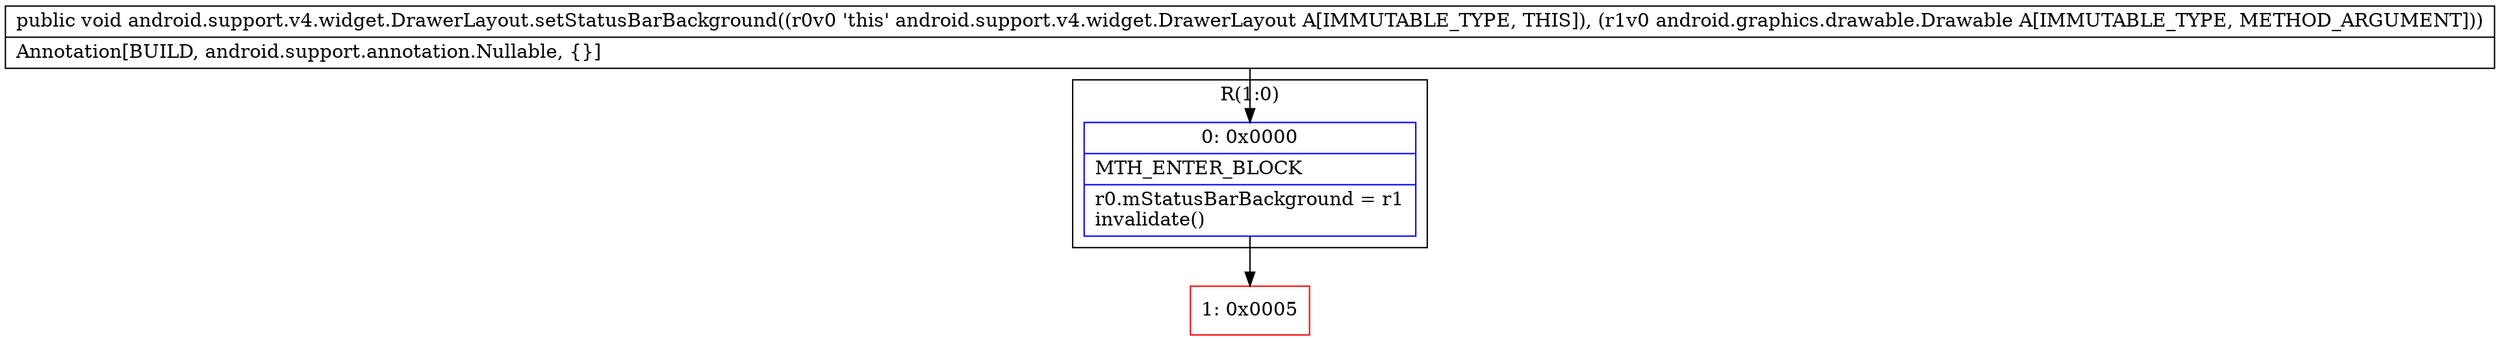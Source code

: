 digraph "CFG forandroid.support.v4.widget.DrawerLayout.setStatusBarBackground(Landroid\/graphics\/drawable\/Drawable;)V" {
subgraph cluster_Region_338231314 {
label = "R(1:0)";
node [shape=record,color=blue];
Node_0 [shape=record,label="{0\:\ 0x0000|MTH_ENTER_BLOCK\l|r0.mStatusBarBackground = r1\linvalidate()\l}"];
}
Node_1 [shape=record,color=red,label="{1\:\ 0x0005}"];
MethodNode[shape=record,label="{public void android.support.v4.widget.DrawerLayout.setStatusBarBackground((r0v0 'this' android.support.v4.widget.DrawerLayout A[IMMUTABLE_TYPE, THIS]), (r1v0 android.graphics.drawable.Drawable A[IMMUTABLE_TYPE, METHOD_ARGUMENT]))  | Annotation[BUILD, android.support.annotation.Nullable, \{\}]\l}"];
MethodNode -> Node_0;
Node_0 -> Node_1;
}

